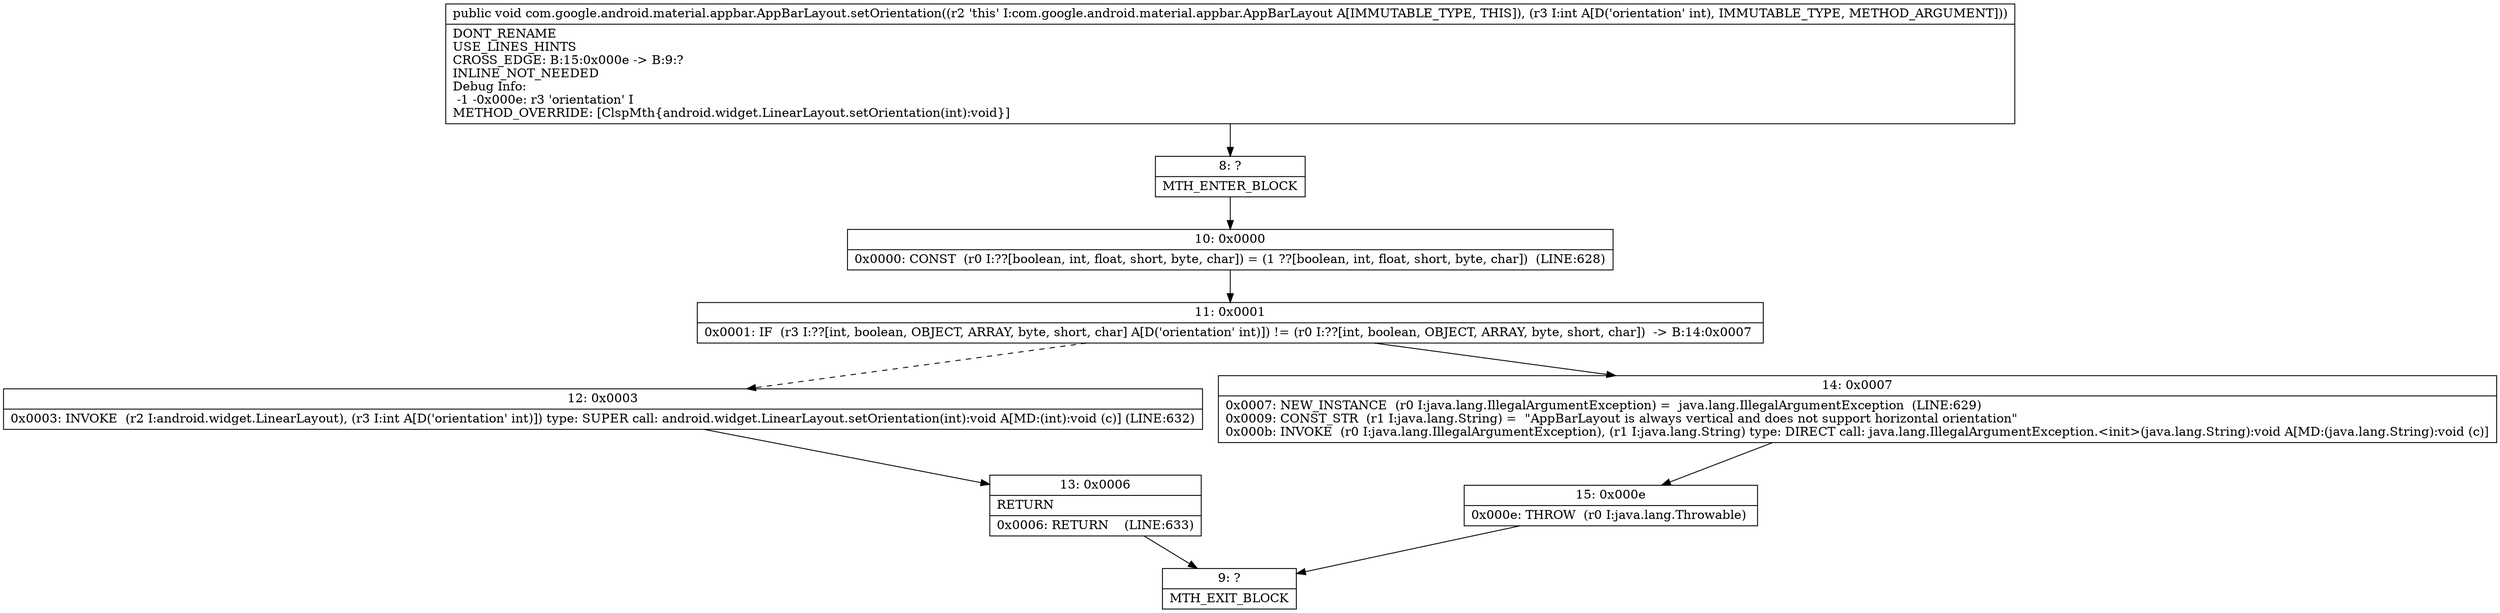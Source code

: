 digraph "CFG forcom.google.android.material.appbar.AppBarLayout.setOrientation(I)V" {
Node_8 [shape=record,label="{8\:\ ?|MTH_ENTER_BLOCK\l}"];
Node_10 [shape=record,label="{10\:\ 0x0000|0x0000: CONST  (r0 I:??[boolean, int, float, short, byte, char]) = (1 ??[boolean, int, float, short, byte, char])  (LINE:628)\l}"];
Node_11 [shape=record,label="{11\:\ 0x0001|0x0001: IF  (r3 I:??[int, boolean, OBJECT, ARRAY, byte, short, char] A[D('orientation' int)]) != (r0 I:??[int, boolean, OBJECT, ARRAY, byte, short, char])  \-\> B:14:0x0007 \l}"];
Node_12 [shape=record,label="{12\:\ 0x0003|0x0003: INVOKE  (r2 I:android.widget.LinearLayout), (r3 I:int A[D('orientation' int)]) type: SUPER call: android.widget.LinearLayout.setOrientation(int):void A[MD:(int):void (c)] (LINE:632)\l}"];
Node_13 [shape=record,label="{13\:\ 0x0006|RETURN\l|0x0006: RETURN    (LINE:633)\l}"];
Node_9 [shape=record,label="{9\:\ ?|MTH_EXIT_BLOCK\l}"];
Node_14 [shape=record,label="{14\:\ 0x0007|0x0007: NEW_INSTANCE  (r0 I:java.lang.IllegalArgumentException) =  java.lang.IllegalArgumentException  (LINE:629)\l0x0009: CONST_STR  (r1 I:java.lang.String) =  \"AppBarLayout is always vertical and does not support horizontal orientation\" \l0x000b: INVOKE  (r0 I:java.lang.IllegalArgumentException), (r1 I:java.lang.String) type: DIRECT call: java.lang.IllegalArgumentException.\<init\>(java.lang.String):void A[MD:(java.lang.String):void (c)]\l}"];
Node_15 [shape=record,label="{15\:\ 0x000e|0x000e: THROW  (r0 I:java.lang.Throwable) \l}"];
MethodNode[shape=record,label="{public void com.google.android.material.appbar.AppBarLayout.setOrientation((r2 'this' I:com.google.android.material.appbar.AppBarLayout A[IMMUTABLE_TYPE, THIS]), (r3 I:int A[D('orientation' int), IMMUTABLE_TYPE, METHOD_ARGUMENT]))  | DONT_RENAME\lUSE_LINES_HINTS\lCROSS_EDGE: B:15:0x000e \-\> B:9:?\lINLINE_NOT_NEEDED\lDebug Info:\l  \-1 \-0x000e: r3 'orientation' I\lMETHOD_OVERRIDE: [ClspMth\{android.widget.LinearLayout.setOrientation(int):void\}]\l}"];
MethodNode -> Node_8;Node_8 -> Node_10;
Node_10 -> Node_11;
Node_11 -> Node_12[style=dashed];
Node_11 -> Node_14;
Node_12 -> Node_13;
Node_13 -> Node_9;
Node_14 -> Node_15;
Node_15 -> Node_9;
}

